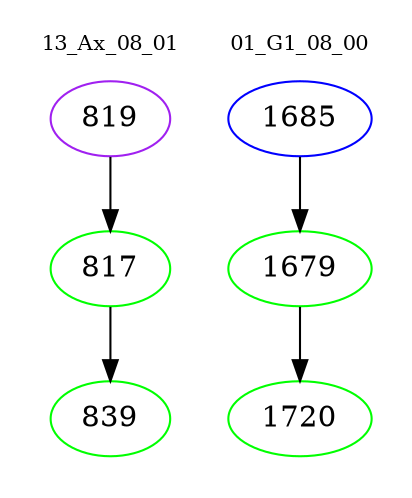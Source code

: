 digraph{
subgraph cluster_0 {
color = white
label = "13_Ax_08_01";
fontsize=10;
T0_819 [label="819", color="purple"]
T0_819 -> T0_817 [color="black"]
T0_817 [label="817", color="green"]
T0_817 -> T0_839 [color="black"]
T0_839 [label="839", color="green"]
}
subgraph cluster_1 {
color = white
label = "01_G1_08_00";
fontsize=10;
T1_1685 [label="1685", color="blue"]
T1_1685 -> T1_1679 [color="black"]
T1_1679 [label="1679", color="green"]
T1_1679 -> T1_1720 [color="black"]
T1_1720 [label="1720", color="green"]
}
}
